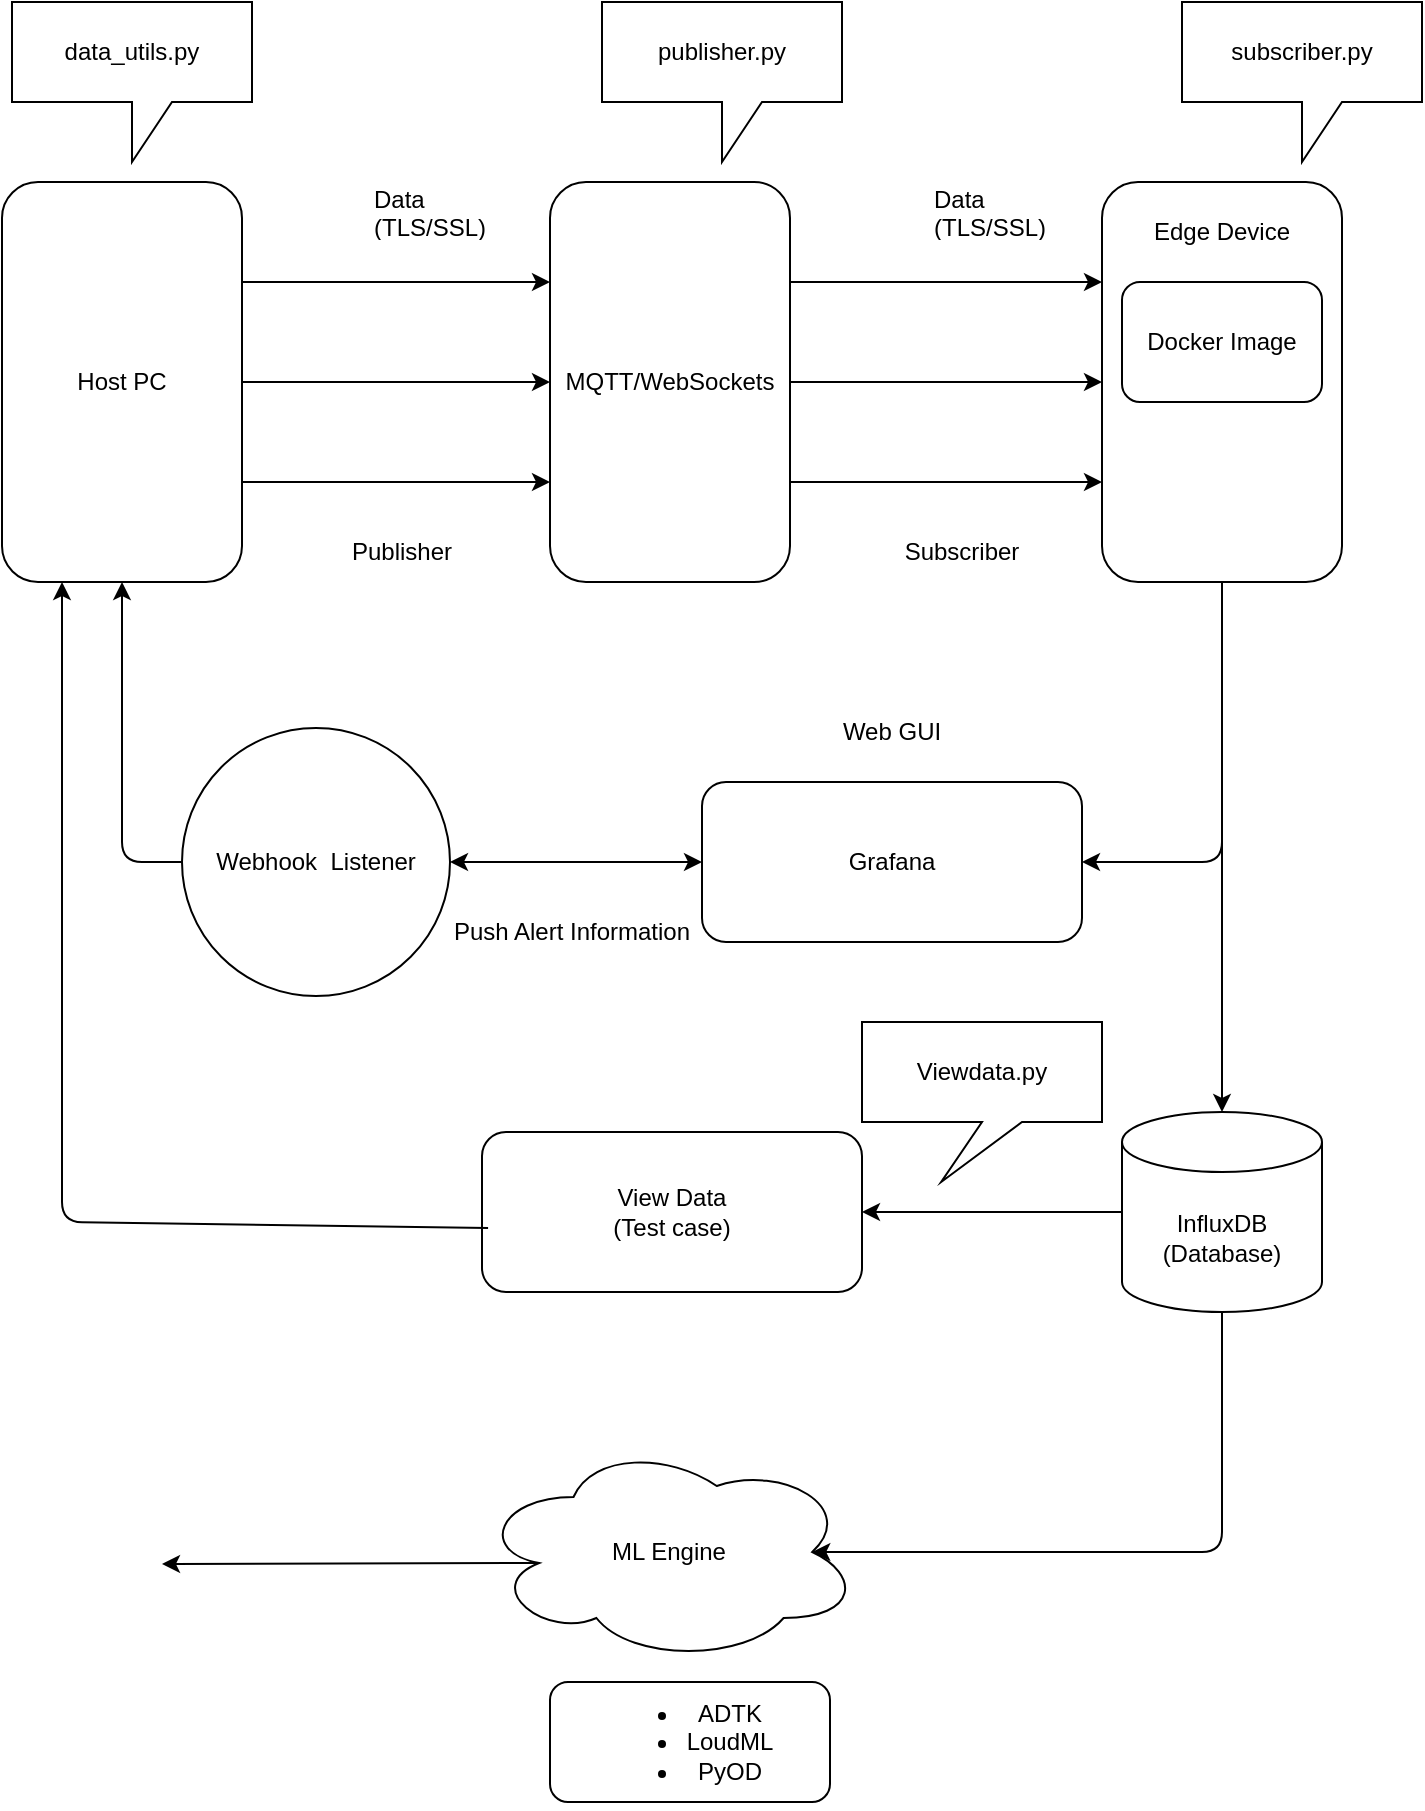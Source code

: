 <mxfile>
    <diagram id="2ZMGA_zgvllaOoWtJDXO" name="Page-1">
        <mxGraphModel dx="763" dy="790" grid="1" gridSize="10" guides="1" tooltips="1" connect="1" arrows="1" fold="1" page="1" pageScale="1" pageWidth="827" pageHeight="1169" math="0" shadow="0">
            <root>
                <mxCell id="0"/>
                <mxCell id="1" parent="0"/>
                <mxCell id="2" value="Host PC" style="rounded=1;whiteSpace=wrap;html=1;" parent="1" vertex="1">
                    <mxGeometry x="80" y="240" width="120" height="200" as="geometry"/>
                </mxCell>
                <mxCell id="3" value="MQTT/WebSockets" style="rounded=1;whiteSpace=wrap;html=1;" parent="1" vertex="1">
                    <mxGeometry x="354" y="240" width="120" height="200" as="geometry"/>
                </mxCell>
                <mxCell id="8" value="" style="endArrow=classic;html=1;exitX=1;exitY=0.25;exitDx=0;exitDy=0;entryX=0;entryY=0.25;entryDx=0;entryDy=0;" parent="1" source="2" target="3" edge="1">
                    <mxGeometry width="50" height="50" relative="1" as="geometry">
                        <mxPoint x="390" y="430" as="sourcePoint"/>
                        <mxPoint x="440" y="380" as="targetPoint"/>
                    </mxGeometry>
                </mxCell>
                <mxCell id="9" value="" style="endArrow=classic;html=1;exitX=1;exitY=0.5;exitDx=0;exitDy=0;entryX=0;entryY=0.5;entryDx=0;entryDy=0;" parent="1" source="2" target="3" edge="1">
                    <mxGeometry width="50" height="50" relative="1" as="geometry">
                        <mxPoint x="390" y="430" as="sourcePoint"/>
                        <mxPoint x="320" y="360" as="targetPoint"/>
                    </mxGeometry>
                </mxCell>
                <mxCell id="10" value="" style="endArrow=classic;html=1;exitX=1;exitY=0.75;exitDx=0;exitDy=0;entryX=0;entryY=0.75;entryDx=0;entryDy=0;" parent="1" source="2" target="3" edge="1">
                    <mxGeometry width="50" height="50" relative="1" as="geometry">
                        <mxPoint x="390" y="430" as="sourcePoint"/>
                        <mxPoint x="360" y="390" as="targetPoint"/>
                    </mxGeometry>
                </mxCell>
                <mxCell id="11" value="" style="rounded=1;whiteSpace=wrap;html=1;" parent="1" vertex="1">
                    <mxGeometry x="630" y="240" width="120" height="200" as="geometry"/>
                </mxCell>
                <mxCell id="12" value="" style="endArrow=classic;html=1;exitX=1;exitY=0.25;exitDx=0;exitDy=0;entryX=0;entryY=0.25;entryDx=0;entryDy=0;" parent="1" source="3" target="11" edge="1">
                    <mxGeometry width="50" height="50" relative="1" as="geometry">
                        <mxPoint x="510" y="310" as="sourcePoint"/>
                        <mxPoint x="590" y="320" as="targetPoint"/>
                    </mxGeometry>
                </mxCell>
                <mxCell id="13" value="" style="endArrow=classic;html=1;exitX=1;exitY=0.5;exitDx=0;exitDy=0;entryX=0;entryY=0.5;entryDx=0;entryDy=0;" parent="1" source="3" target="11" edge="1">
                    <mxGeometry width="50" height="50" relative="1" as="geometry">
                        <mxPoint x="530" y="360" as="sourcePoint"/>
                        <mxPoint x="600" y="360" as="targetPoint"/>
                    </mxGeometry>
                </mxCell>
                <mxCell id="14" value="" style="endArrow=classic;html=1;exitX=1;exitY=0.75;exitDx=0;exitDy=0;entryX=0;entryY=0.75;entryDx=0;entryDy=0;" parent="1" source="3" target="11" edge="1">
                    <mxGeometry width="50" height="50" relative="1" as="geometry">
                        <mxPoint x="510" y="410" as="sourcePoint"/>
                        <mxPoint x="590" y="380" as="targetPoint"/>
                    </mxGeometry>
                </mxCell>
                <mxCell id="15" value="Data&#10;(TLS/SSL)" style="text;strokeColor=none;fillColor=none;align=left;verticalAlign=middle;spacingLeft=4;spacingRight=4;overflow=hidden;points=[[0,0.5],[1,0.5]];portConstraint=eastwest;rotatable=0;" parent="1" vertex="1">
                    <mxGeometry x="260" y="240" width="80" height="30" as="geometry"/>
                </mxCell>
                <mxCell id="16" value="Data&#10;(TLS/SSL)" style="text;strokeColor=none;fillColor=none;align=left;verticalAlign=middle;spacingLeft=4;spacingRight=4;overflow=hidden;points=[[0,0.5],[1,0.5]];portConstraint=eastwest;rotatable=0;" parent="1" vertex="1">
                    <mxGeometry x="540" y="240" width="80" height="30" as="geometry"/>
                </mxCell>
                <mxCell id="20" value="Web GUI" style="text;html=1;strokeColor=none;fillColor=none;align=center;verticalAlign=middle;whiteSpace=wrap;rounded=0;" parent="1" vertex="1">
                    <mxGeometry x="495" y="500" width="60" height="30" as="geometry"/>
                </mxCell>
                <mxCell id="M2fEOvS_eN45KN7BCi1k-20" value="Subscriber" style="text;html=1;strokeColor=none;fillColor=none;align=center;verticalAlign=middle;whiteSpace=wrap;rounded=0;" parent="1" vertex="1">
                    <mxGeometry x="530" y="410" width="60" height="30" as="geometry"/>
                </mxCell>
                <mxCell id="M2fEOvS_eN45KN7BCi1k-21" value="Publisher" style="text;html=1;strokeColor=none;fillColor=none;align=center;verticalAlign=middle;whiteSpace=wrap;rounded=0;" parent="1" vertex="1">
                    <mxGeometry x="250" y="410" width="60" height="30" as="geometry"/>
                </mxCell>
                <mxCell id="PGqsPqKakoDKLPxKodx8-26" value="Push Alert Information" style="text;html=1;strokeColor=none;fillColor=none;align=center;verticalAlign=middle;whiteSpace=wrap;rounded=0;" parent="1" vertex="1">
                    <mxGeometry x="290" y="600" width="150" height="30" as="geometry"/>
                </mxCell>
                <mxCell id="dbEWMUEiVVREfNyyjwvP-20" value="Docker Image" style="rounded=1;whiteSpace=wrap;html=1;" parent="1" vertex="1">
                    <mxGeometry x="640" y="290" width="100" height="60" as="geometry"/>
                </mxCell>
                <mxCell id="dbEWMUEiVVREfNyyjwvP-21" value="Edge Device" style="text;html=1;strokeColor=none;fillColor=none;align=center;verticalAlign=middle;whiteSpace=wrap;rounded=0;" parent="1" vertex="1">
                    <mxGeometry x="650" y="250" width="80" height="30" as="geometry"/>
                </mxCell>
                <mxCell id="21" value="Grafana" style="rounded=1;whiteSpace=wrap;html=1;" parent="1" vertex="1">
                    <mxGeometry x="430" y="540" width="190" height="80" as="geometry"/>
                </mxCell>
                <mxCell id="22" value="" style="endArrow=classic;html=1;exitX=0.5;exitY=1;exitDx=0;exitDy=0;entryX=1;entryY=0.5;entryDx=0;entryDy=0;" parent="1" source="11" target="21" edge="1">
                    <mxGeometry width="50" height="50" relative="1" as="geometry">
                        <mxPoint x="370" y="530" as="sourcePoint"/>
                        <mxPoint x="420" y="480" as="targetPoint"/>
                        <Array as="points">
                            <mxPoint x="690" y="580"/>
                        </Array>
                    </mxGeometry>
                </mxCell>
                <mxCell id="24" value="" style="endArrow=classic;html=1;exitX=0;exitY=0.5;exitDx=0;exitDy=0;entryX=0.5;entryY=1;entryDx=0;entryDy=0;" parent="1" source="34" target="2" edge="1">
                    <mxGeometry width="50" height="50" relative="1" as="geometry">
                        <mxPoint x="370" y="530" as="sourcePoint"/>
                        <mxPoint x="420" y="480" as="targetPoint"/>
                        <Array as="points">
                            <mxPoint x="140" y="580"/>
                        </Array>
                    </mxGeometry>
                </mxCell>
                <mxCell id="kydvn_gU8QS304wV7mIw-24" value="&lt;span&gt;InfluxDB&lt;br&gt;(Database)&lt;br&gt;&lt;/span&gt;" style="shape=cylinder3;whiteSpace=wrap;html=1;boundedLbl=1;backgroundOutline=1;size=15;" parent="1" vertex="1">
                    <mxGeometry x="640" y="705" width="100" height="100" as="geometry"/>
                </mxCell>
                <mxCell id="kydvn_gU8QS304wV7mIw-25" value="" style="endArrow=classic;html=1;entryX=0.5;entryY=0;entryDx=0;entryDy=0;entryPerimeter=0;exitX=0.5;exitY=1;exitDx=0;exitDy=0;" parent="1" source="11" target="kydvn_gU8QS304wV7mIw-24" edge="1">
                    <mxGeometry width="50" height="50" relative="1" as="geometry">
                        <mxPoint x="700" y="480" as="sourcePoint"/>
                        <mxPoint x="440" y="480" as="targetPoint"/>
                    </mxGeometry>
                </mxCell>
                <mxCell id="26" value="data_utils.py" style="shape=callout;whiteSpace=wrap;html=1;perimeter=calloutPerimeter;" parent="1" vertex="1">
                    <mxGeometry x="85" y="150" width="120" height="80" as="geometry"/>
                </mxCell>
                <mxCell id="27" value="publisher.py" style="shape=callout;whiteSpace=wrap;html=1;perimeter=calloutPerimeter;" parent="1" vertex="1">
                    <mxGeometry x="380" y="150" width="120" height="80" as="geometry"/>
                </mxCell>
                <mxCell id="29" value="subscriber.py" style="shape=callout;whiteSpace=wrap;html=1;perimeter=calloutPerimeter;position2=0.5;" parent="1" vertex="1">
                    <mxGeometry x="670" y="150" width="120" height="80" as="geometry"/>
                </mxCell>
                <mxCell id="4czKS87a9Cf43ieIGzJS-30" value="View Data&lt;br&gt;(Test case)" style="rounded=1;whiteSpace=wrap;html=1;" parent="1" vertex="1">
                    <mxGeometry x="320" y="715" width="190" height="80" as="geometry"/>
                </mxCell>
                <mxCell id="4czKS87a9Cf43ieIGzJS-31" value="" style="endArrow=classic;html=1;entryX=1;entryY=0.5;entryDx=0;entryDy=0;exitX=0;exitY=0.5;exitDx=0;exitDy=0;exitPerimeter=0;" parent="1" source="kydvn_gU8QS304wV7mIw-24" target="4czKS87a9Cf43ieIGzJS-30" edge="1">
                    <mxGeometry width="50" height="50" relative="1" as="geometry">
                        <mxPoint x="390" y="650" as="sourcePoint"/>
                        <mxPoint x="440" y="600" as="targetPoint"/>
                    </mxGeometry>
                </mxCell>
                <mxCell id="4czKS87a9Cf43ieIGzJS-32" value="Viewdata.py" style="shape=callout;whiteSpace=wrap;html=1;perimeter=calloutPerimeter;position2=0.33;" parent="1" vertex="1">
                    <mxGeometry x="510" y="660" width="120" height="80" as="geometry"/>
                </mxCell>
                <mxCell id="4czKS87a9Cf43ieIGzJS-36" value="" style="endArrow=classic;html=1;entryX=0.25;entryY=1;entryDx=0;entryDy=0;exitX=0.016;exitY=0.6;exitDx=0;exitDy=0;exitPerimeter=0;" parent="1" source="4czKS87a9Cf43ieIGzJS-30" target="2" edge="1">
                    <mxGeometry width="50" height="50" relative="1" as="geometry">
                        <mxPoint x="270" y="780" as="sourcePoint"/>
                        <mxPoint x="140" y="580" as="targetPoint"/>
                        <Array as="points">
                            <mxPoint x="110" y="760"/>
                        </Array>
                    </mxGeometry>
                </mxCell>
                <mxCell id="BcAin68jMK9oQYjSz3jz-31" value="" style="endArrow=classic;html=1;exitX=0.5;exitY=1;exitDx=0;exitDy=0;entryX=0.875;entryY=0.5;entryDx=0;entryDy=0;exitPerimeter=0;entryPerimeter=0;" parent="1" source="kydvn_gU8QS304wV7mIw-24" target="BcAin68jMK9oQYjSz3jz-32" edge="1">
                    <mxGeometry width="50" height="50" relative="1" as="geometry">
                        <mxPoint x="711" y="810" as="sourcePoint"/>
                        <mxPoint x="510" y="930" as="targetPoint"/>
                        <Array as="points">
                            <mxPoint x="690" y="925"/>
                        </Array>
                    </mxGeometry>
                </mxCell>
                <mxCell id="BcAin68jMK9oQYjSz3jz-32" value="&lt;span&gt;ML Engine&lt;/span&gt;" style="ellipse;shape=cloud;whiteSpace=wrap;html=1;" parent="1" vertex="1">
                    <mxGeometry x="318" y="870" width="191" height="110" as="geometry"/>
                </mxCell>
                <mxCell id="BcAin68jMK9oQYjSz3jz-33" value="" style="endArrow=classic;html=1;exitX=0.16;exitY=0.55;exitDx=0;exitDy=0;exitPerimeter=0;" parent="1" source="BcAin68jMK9oQYjSz3jz-32" edge="1">
                    <mxGeometry width="50" height="50" relative="1" as="geometry">
                        <mxPoint x="590" y="740" as="sourcePoint"/>
                        <mxPoint x="160" y="931" as="targetPoint"/>
                    </mxGeometry>
                </mxCell>
                <mxCell id="33" value="&lt;ul&gt;&lt;li&gt;ADTK&lt;/li&gt;&lt;li&gt;LoudML&lt;/li&gt;&lt;li&gt;PyOD&lt;/li&gt;&lt;/ul&gt;" style="rounded=1;whiteSpace=wrap;html=1;" parent="1" vertex="1">
                    <mxGeometry x="354" y="990" width="140" height="60" as="geometry"/>
                </mxCell>
                <mxCell id="34" value="Webhook&amp;nbsp;&amp;nbsp;Listener" style="ellipse;whiteSpace=wrap;html=1;aspect=fixed;" vertex="1" parent="1">
                    <mxGeometry x="170" y="513" width="134" height="134" as="geometry"/>
                </mxCell>
                <mxCell id="35" value="" style="endArrow=classic;startArrow=classic;html=1;exitX=1;exitY=0.5;exitDx=0;exitDy=0;entryX=0;entryY=0.5;entryDx=0;entryDy=0;" edge="1" parent="1" source="34" target="21">
                    <mxGeometry width="50" height="50" relative="1" as="geometry">
                        <mxPoint x="430" y="530" as="sourcePoint"/>
                        <mxPoint x="480" y="480" as="targetPoint"/>
                    </mxGeometry>
                </mxCell>
            </root>
        </mxGraphModel>
    </diagram>
    <diagram id="0g_JLXBJ_e0gc3BHtDCc" name="Page-2">
        <mxGraphModel dx="1204" dy="790" grid="1" gridSize="10" guides="1" tooltips="1" connect="1" arrows="1" fold="1" page="1" pageScale="1" pageWidth="827" pageHeight="1169" math="0" shadow="0">
            <root>
                <mxCell id="3l5iCHlmxhtoalzx7ls--0"/>
                <mxCell id="3l5iCHlmxhtoalzx7ls--1" parent="3l5iCHlmxhtoalzx7ls--0"/>
                <mxCell id="EBnRmtupUCo6tGT2MsQT-0" value="Sensor_1" style="rounded=1;whiteSpace=wrap;html=1;" parent="3l5iCHlmxhtoalzx7ls--1" vertex="1">
                    <mxGeometry x="80" y="280" width="120" height="60" as="geometry"/>
                </mxCell>
                <mxCell id="EBnRmtupUCo6tGT2MsQT-1" value="Sensor_2" style="rounded=1;whiteSpace=wrap;html=1;" parent="3l5iCHlmxhtoalzx7ls--1" vertex="1">
                    <mxGeometry x="80" y="400" width="120" height="60" as="geometry"/>
                </mxCell>
                <mxCell id="EBnRmtupUCo6tGT2MsQT-2" value="Sensor_3" style="rounded=1;whiteSpace=wrap;html=1;" parent="3l5iCHlmxhtoalzx7ls--1" vertex="1">
                    <mxGeometry x="80" y="520" width="120" height="60" as="geometry"/>
                </mxCell>
                <mxCell id="EBnRmtupUCo6tGT2MsQT-4" value="&lt;h1&gt;Client&lt;/h1&gt;&lt;p&gt;Host PC&lt;/p&gt;&lt;p&gt;(Publisher)&lt;/p&gt;" style="text;html=1;strokeColor=none;fillColor=none;spacing=5;spacingTop=-20;whiteSpace=wrap;overflow=hidden;rounded=0;" parent="3l5iCHlmxhtoalzx7ls--1" vertex="1">
                    <mxGeometry x="90" y="170" width="110" height="100" as="geometry"/>
                </mxCell>
                <mxCell id="yJ2A7ShyCofNCU8arXDy-1" value="Topic" style="rounded=1;whiteSpace=wrap;html=1;" parent="3l5iCHlmxhtoalzx7ls--1" vertex="1">
                    <mxGeometry x="350" y="280" width="120" height="300" as="geometry"/>
                </mxCell>
                <mxCell id="yJ2A7ShyCofNCU8arXDy-2" value="&lt;h1&gt;Client&lt;/h1&gt;&lt;p&gt;&lt;span style=&quot;text-align: center&quot;&gt;Edge Device&lt;/span&gt;&lt;br&gt;&lt;/p&gt;&lt;p&gt;(Subscriber)&lt;/p&gt;" style="text;html=1;strokeColor=none;fillColor=none;spacing=5;spacingTop=-20;whiteSpace=wrap;overflow=hidden;rounded=0;" parent="3l5iCHlmxhtoalzx7ls--1" vertex="1">
                    <mxGeometry x="580" y="170" width="110" height="100" as="geometry"/>
                </mxCell>
                <mxCell id="Ri3lqiKgaHkcqVc1ey1T-2" value="&lt;h1&gt;Mosquitto&lt;/h1&gt;&lt;p&gt;(Broker)&lt;/p&gt;" style="text;html=1;strokeColor=none;fillColor=none;spacing=5;spacingTop=-20;whiteSpace=wrap;overflow=hidden;rounded=0;" parent="3l5iCHlmxhtoalzx7ls--1" vertex="1">
                    <mxGeometry x="350" y="190" width="120" height="80" as="geometry"/>
                </mxCell>
                <mxCell id="Ri3lqiKgaHkcqVc1ey1T-3" value="" style="endArrow=classic;html=1;exitX=1;exitY=0.5;exitDx=0;exitDy=0;entryX=0;entryY=0.25;entryDx=0;entryDy=0;" parent="3l5iCHlmxhtoalzx7ls--1" source="EBnRmtupUCo6tGT2MsQT-0" target="yJ2A7ShyCofNCU8arXDy-1" edge="1">
                    <mxGeometry width="50" height="50" relative="1" as="geometry">
                        <mxPoint x="390" y="430" as="sourcePoint"/>
                        <mxPoint x="440" y="380" as="targetPoint"/>
                    </mxGeometry>
                </mxCell>
                <mxCell id="Ri3lqiKgaHkcqVc1ey1T-4" value="" style="endArrow=classic;html=1;exitX=1;exitY=0.5;exitDx=0;exitDy=0;entryX=0;entryY=0.5;entryDx=0;entryDy=0;" parent="3l5iCHlmxhtoalzx7ls--1" target="yJ2A7ShyCofNCU8arXDy-1" edge="1">
                    <mxGeometry width="50" height="50" relative="1" as="geometry">
                        <mxPoint x="200" y="430" as="sourcePoint"/>
                        <mxPoint x="350" y="475" as="targetPoint"/>
                    </mxGeometry>
                </mxCell>
                <mxCell id="Ri3lqiKgaHkcqVc1ey1T-5" value="" style="endArrow=classic;html=1;exitX=1;exitY=0.5;exitDx=0;exitDy=0;entryX=0;entryY=0.75;entryDx=0;entryDy=0;" parent="3l5iCHlmxhtoalzx7ls--1" target="yJ2A7ShyCofNCU8arXDy-1" edge="1">
                    <mxGeometry width="50" height="50" relative="1" as="geometry">
                        <mxPoint x="200" y="550" as="sourcePoint"/>
                        <mxPoint x="350" y="595" as="targetPoint"/>
                    </mxGeometry>
                </mxCell>
            </root>
        </mxGraphModel>
    </diagram>
    <diagram id="GPuiSWBGT5crV1qSfzQM" name="Page-4">
        <mxGraphModel dx="1204" dy="790" grid="1" gridSize="10" guides="1" tooltips="1" connect="1" arrows="1" fold="1" page="1" pageScale="1" pageWidth="827" pageHeight="1169" math="0" shadow="0">
            <root>
                <mxCell id="y_T41QjO8jMa_wzAPfSL-0"/>
                <mxCell id="y_T41QjO8jMa_wzAPfSL-1" parent="y_T41QjO8jMa_wzAPfSL-0"/>
                <mxCell id="9NEQKvWFKzghdhBFGhbO-0" value="" style="rounded=0;whiteSpace=wrap;html=1;" parent="y_T41QjO8jMa_wzAPfSL-1" vertex="1">
                    <mxGeometry x="70" y="70" width="470" height="230" as="geometry"/>
                </mxCell>
                <mxCell id="9NEQKvWFKzghdhBFGhbO-1" value="Broker" style="rounded=1;whiteSpace=wrap;html=1;" parent="y_T41QjO8jMa_wzAPfSL-1" vertex="1">
                    <mxGeometry x="90" y="135" width="190" height="105" as="geometry"/>
                </mxCell>
                <mxCell id="9NEQKvWFKzghdhBFGhbO-4" value="InfluxDB" style="rounded=1;whiteSpace=wrap;html=1;" parent="y_T41QjO8jMa_wzAPfSL-1" vertex="1">
                    <mxGeometry x="320" y="132.5" width="190" height="105" as="geometry"/>
                </mxCell>
                <mxCell id="9NEQKvWFKzghdhBFGhbO-5" value="" style="rounded=0;whiteSpace=wrap;html=1;" parent="y_T41QjO8jMa_wzAPfSL-1" vertex="1">
                    <mxGeometry x="70" y="450" width="470" height="230" as="geometry"/>
                </mxCell>
                <mxCell id="9NEQKvWFKzghdhBFGhbO-6" value="Publish" style="rounded=1;whiteSpace=wrap;html=1;" parent="y_T41QjO8jMa_wzAPfSL-1" vertex="1">
                    <mxGeometry x="90" y="512.5" width="190" height="105" as="geometry"/>
                </mxCell>
                <mxCell id="9NEQKvWFKzghdhBFGhbO-7" value="Subscribe" style="rounded=1;whiteSpace=wrap;html=1;" parent="y_T41QjO8jMa_wzAPfSL-1" vertex="1">
                    <mxGeometry x="320" y="510" width="190" height="105" as="geometry"/>
                </mxCell>
                <mxCell id="9NEQKvWFKzghdhBFGhbO-8" value="" style="endArrow=classic;html=1;entryX=0.5;entryY=1;entryDx=0;entryDy=0;" parent="y_T41QjO8jMa_wzAPfSL-1" source="9NEQKvWFKzghdhBFGhbO-6" target="9NEQKvWFKzghdhBFGhbO-1" edge="1">
                    <mxGeometry width="50" height="50" relative="1" as="geometry">
                        <mxPoint x="210" y="430" as="sourcePoint"/>
                        <mxPoint x="260" y="380" as="targetPoint"/>
                    </mxGeometry>
                </mxCell>
                <mxCell id="9NEQKvWFKzghdhBFGhbO-9" value="" style="endArrow=classic;html=1;exitX=0.75;exitY=1;exitDx=0;exitDy=0;entryX=0.25;entryY=0;entryDx=0;entryDy=0;" parent="y_T41QjO8jMa_wzAPfSL-1" source="9NEQKvWFKzghdhBFGhbO-1" target="9NEQKvWFKzghdhBFGhbO-7" edge="1">
                    <mxGeometry width="50" height="50" relative="1" as="geometry">
                        <mxPoint x="210" y="430" as="sourcePoint"/>
                        <mxPoint x="260" y="380" as="targetPoint"/>
                    </mxGeometry>
                </mxCell>
                <mxCell id="9NEQKvWFKzghdhBFGhbO-10" value="" style="endArrow=classic;html=1;exitX=0.5;exitY=0;exitDx=0;exitDy=0;entryX=0.5;entryY=1;entryDx=0;entryDy=0;" parent="y_T41QjO8jMa_wzAPfSL-1" source="9NEQKvWFKzghdhBFGhbO-7" target="9NEQKvWFKzghdhBFGhbO-4" edge="1">
                    <mxGeometry width="50" height="50" relative="1" as="geometry">
                        <mxPoint x="210" y="430" as="sourcePoint"/>
                        <mxPoint x="260" y="380" as="targetPoint"/>
                    </mxGeometry>
                </mxCell>
                <mxCell id="jDyGdw4AVBvMHcD9XDGC-0" value="Host PC" style="text;html=1;strokeColor=none;fillColor=none;align=center;verticalAlign=middle;whiteSpace=wrap;rounded=0;" vertex="1" parent="y_T41QjO8jMa_wzAPfSL-1">
                    <mxGeometry x="275" y="630" width="60" height="30" as="geometry"/>
                </mxCell>
                <mxCell id="jDyGdw4AVBvMHcD9XDGC-3" value="" style="endArrow=none;dashed=1;html=1;exitX=1;exitY=0.5;exitDx=0;exitDy=0;" edge="1" parent="y_T41QjO8jMa_wzAPfSL-1" source="9NEQKvWFKzghdhBFGhbO-4">
                    <mxGeometry width="50" height="50" relative="1" as="geometry">
                        <mxPoint x="200" y="400" as="sourcePoint"/>
                        <mxPoint x="580" y="185" as="targetPoint"/>
                    </mxGeometry>
                </mxCell>
                <mxCell id="jDyGdw4AVBvMHcD9XDGC-4" value="&lt;h1&gt;DB : Sensor&lt;/h1&gt;&lt;p&gt;measurement : Temperature&lt;/p&gt;&lt;p&gt;point : time、value&lt;/p&gt;" style="text;html=1;strokeColor=none;fillColor=none;spacing=5;spacingTop=-20;whiteSpace=wrap;overflow=hidden;rounded=0;" vertex="1" parent="y_T41QjO8jMa_wzAPfSL-1">
                    <mxGeometry x="590" y="132.5" width="190" height="120" as="geometry"/>
                </mxCell>
                <mxCell id="jDyGdw4AVBvMHcD9XDGC-5" value="Publish&lt;br&gt;&quot;msg_v1.0/info&quot;" style="text;html=1;strokeColor=none;fillColor=none;align=center;verticalAlign=middle;whiteSpace=wrap;rounded=0;" vertex="1" parent="y_T41QjO8jMa_wzAPfSL-1">
                    <mxGeometry x="40" y="410" width="130" height="30" as="geometry"/>
                </mxCell>
                <mxCell id="jDyGdw4AVBvMHcD9XDGC-6" value="Subscibe&lt;br&gt;&quot;msg_v1.0/info&quot;" style="text;html=1;strokeColor=none;fillColor=none;align=center;verticalAlign=middle;whiteSpace=wrap;rounded=0;" vertex="1" parent="y_T41QjO8jMa_wzAPfSL-1">
                    <mxGeometry x="284" y="320" width="130" height="30" as="geometry"/>
                </mxCell>
            </root>
        </mxGraphModel>
    </diagram>
    <diagram id="irKjA3SyIMc5FSEiYrIu" name="Page-3">
        <mxGraphModel dx="1204" dy="790" grid="1" gridSize="10" guides="1" tooltips="1" connect="1" arrows="1" fold="1" page="1" pageScale="1" pageWidth="827" pageHeight="1169" math="0" shadow="0">
            <root>
                <mxCell id="F2EN1scPjV8PA4508RRB-0"/>
                <mxCell id="F2EN1scPjV8PA4508RRB-1" parent="F2EN1scPjV8PA4508RRB-0"/>
                <mxCell id="F2EN1scPjV8PA4508RRB-2" value="&lt;h1&gt;SGPIO BP MCU TEST Step&lt;/h1&gt;&lt;p&gt;Lorem ipsum dolor sit amet, consectetur adipisicing elit, sed do eiusmod tempor incididunt ut labore et dolore magna aliqua.&lt;/p&gt;" style="text;html=1;strokeColor=none;fillColor=none;spacing=5;spacingTop=-20;whiteSpace=wrap;overflow=hidden;rounded=0;" parent="F2EN1scPjV8PA4508RRB-1" vertex="1">
                    <mxGeometry x="70" y="80" width="320" height="120" as="geometry"/>
                </mxCell>
                <mxCell id="F2EN1scPjV8PA4508RRB-3" value="SGPIO Signal" style="rounded=1;whiteSpace=wrap;html=1;" parent="F2EN1scPjV8PA4508RRB-1" vertex="1">
                    <mxGeometry x="10" y="250" width="120" height="120" as="geometry"/>
                </mxCell>
                <mxCell id="F2EN1scPjV8PA4508RRB-4" value="" style="endArrow=classic;html=1;exitX=1;exitY=0.5;exitDx=0;exitDy=0;" parent="F2EN1scPjV8PA4508RRB-1" source="F2EN1scPjV8PA4508RRB-3" edge="1">
                    <mxGeometry width="50" height="50" relative="1" as="geometry">
                        <mxPoint x="390" y="430" as="sourcePoint"/>
                        <mxPoint x="220" y="310" as="targetPoint"/>
                    </mxGeometry>
                </mxCell>
                <mxCell id="F2EN1scPjV8PA4508RRB-5" value="SGPIO BP MCU" style="rounded=1;whiteSpace=wrap;html=1;" parent="F2EN1scPjV8PA4508RRB-1" vertex="1">
                    <mxGeometry x="220" y="230" width="120" height="160" as="geometry"/>
                </mxCell>
            </root>
        </mxGraphModel>
    </diagram>
</mxfile>